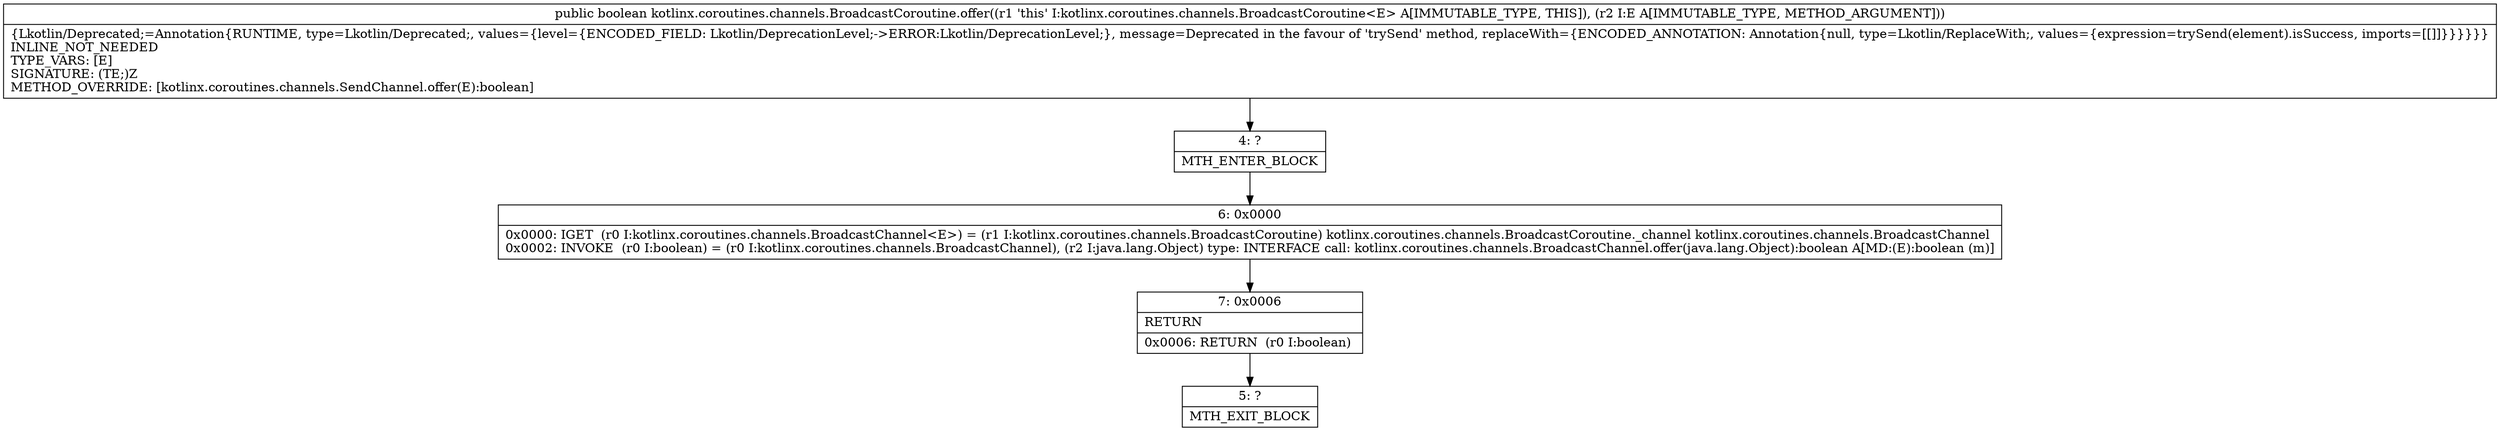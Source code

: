 digraph "CFG forkotlinx.coroutines.channels.BroadcastCoroutine.offer(Ljava\/lang\/Object;)Z" {
Node_4 [shape=record,label="{4\:\ ?|MTH_ENTER_BLOCK\l}"];
Node_6 [shape=record,label="{6\:\ 0x0000|0x0000: IGET  (r0 I:kotlinx.coroutines.channels.BroadcastChannel\<E\>) = (r1 I:kotlinx.coroutines.channels.BroadcastCoroutine) kotlinx.coroutines.channels.BroadcastCoroutine._channel kotlinx.coroutines.channels.BroadcastChannel \l0x0002: INVOKE  (r0 I:boolean) = (r0 I:kotlinx.coroutines.channels.BroadcastChannel), (r2 I:java.lang.Object) type: INTERFACE call: kotlinx.coroutines.channels.BroadcastChannel.offer(java.lang.Object):boolean A[MD:(E):boolean (m)]\l}"];
Node_7 [shape=record,label="{7\:\ 0x0006|RETURN\l|0x0006: RETURN  (r0 I:boolean) \l}"];
Node_5 [shape=record,label="{5\:\ ?|MTH_EXIT_BLOCK\l}"];
MethodNode[shape=record,label="{public boolean kotlinx.coroutines.channels.BroadcastCoroutine.offer((r1 'this' I:kotlinx.coroutines.channels.BroadcastCoroutine\<E\> A[IMMUTABLE_TYPE, THIS]), (r2 I:E A[IMMUTABLE_TYPE, METHOD_ARGUMENT]))  | \{Lkotlin\/Deprecated;=Annotation\{RUNTIME, type=Lkotlin\/Deprecated;, values=\{level=\{ENCODED_FIELD: Lkotlin\/DeprecationLevel;\-\>ERROR:Lkotlin\/DeprecationLevel;\}, message=Deprecated in the favour of 'trySend' method, replaceWith=\{ENCODED_ANNOTATION: Annotation\{null, type=Lkotlin\/ReplaceWith;, values=\{expression=trySend(element).isSuccess, imports=[[]]\}\}\}\}\}\}\lINLINE_NOT_NEEDED\lTYPE_VARS: [E]\lSIGNATURE: (TE;)Z\lMETHOD_OVERRIDE: [kotlinx.coroutines.channels.SendChannel.offer(E):boolean]\l}"];
MethodNode -> Node_4;Node_4 -> Node_6;
Node_6 -> Node_7;
Node_7 -> Node_5;
}

